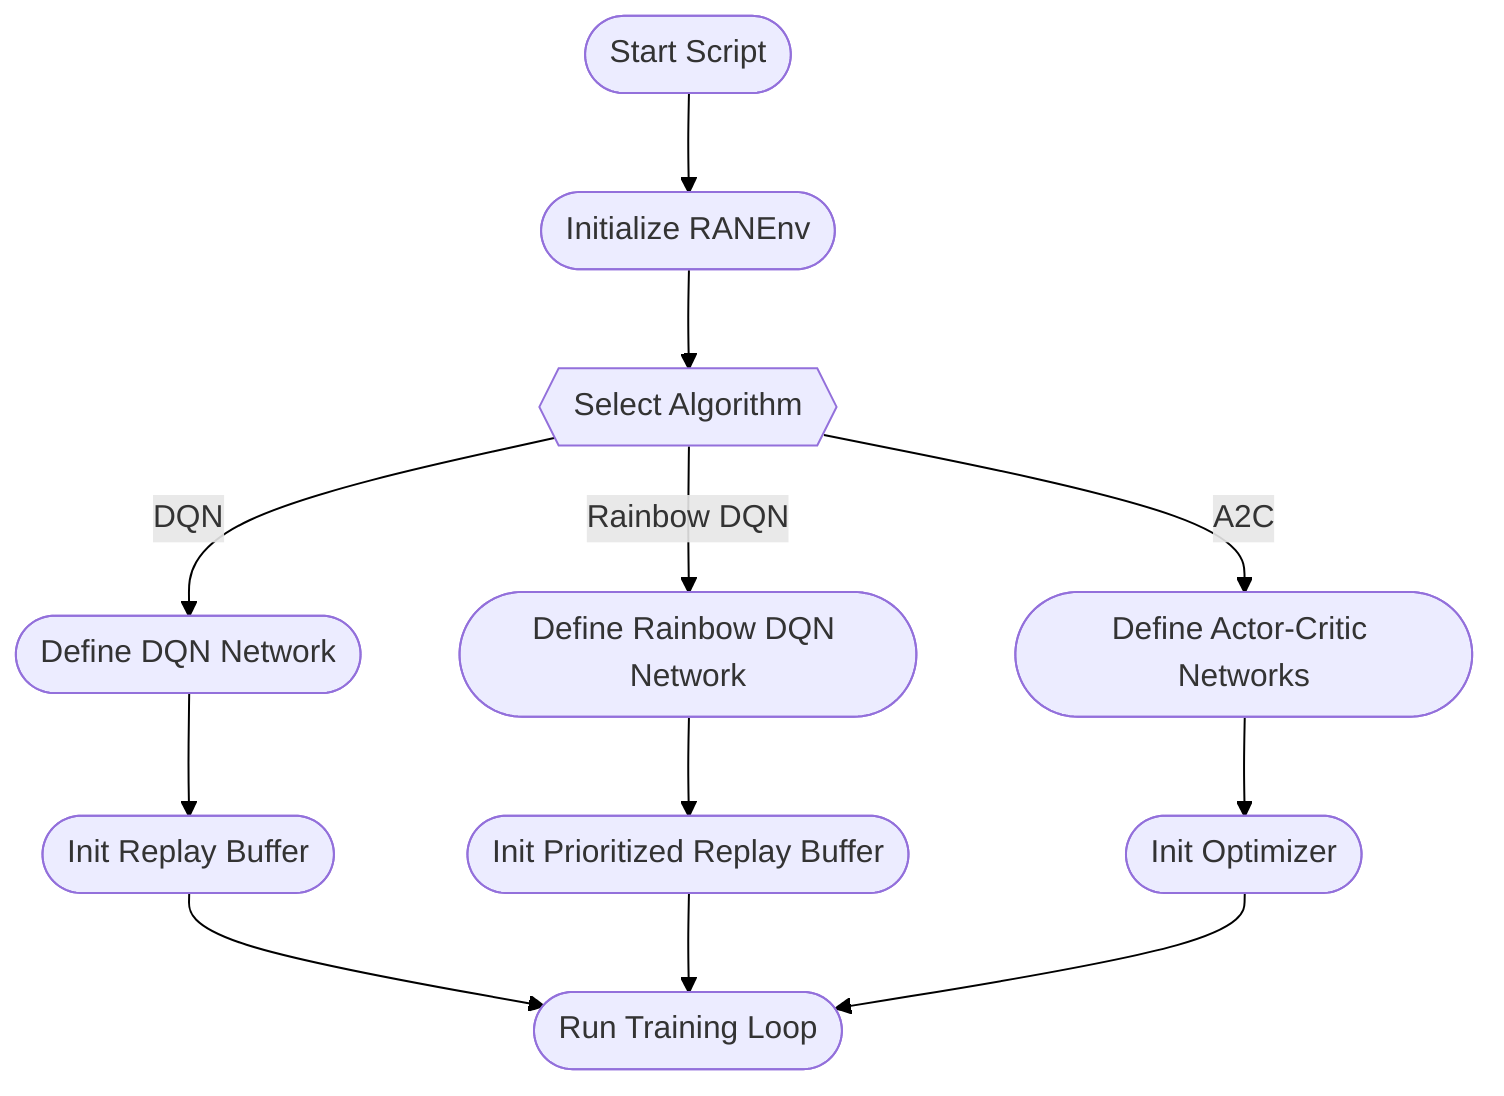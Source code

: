 flowchart TD
  %% Global styles for bigger font and tighter spacing
  classDef bigText font-size:18px;
  class * bigText;
  linkStyle default stroke-width:1px,stroke:black;
  
  %% Flow
  A([Start Script]) --> B([Initialize RANEnv]) --> C{{Select Algorithm}}
  C -->|DQN| D1([Define DQN Network]) --> X([Init Replay Buffer]) --> T([Run Training Loop])
  C -->|Rainbow DQN| R1([Define Rainbow DQN Network]) --> Y([Init Prioritized Replay Buffer]) --> T
  C -->|A2C| A1([Define Actor-Critic Networks]) --> Z([Init Optimizer]) --> T